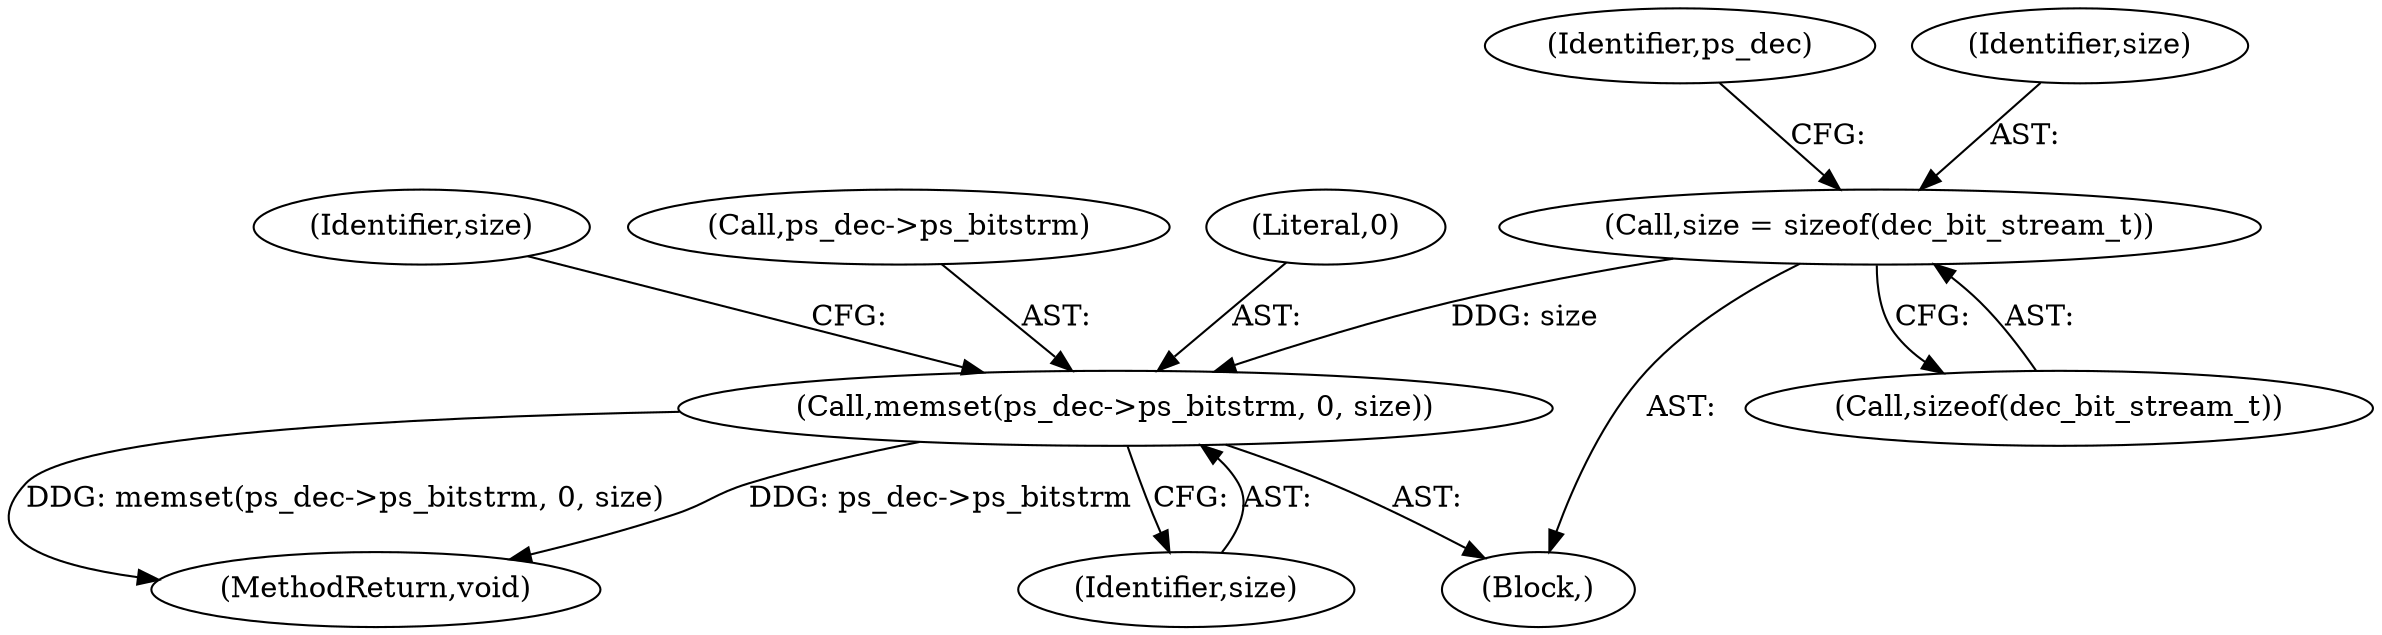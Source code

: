 digraph "0_Android_ecf6c7ce6d5a22d52160698aab44fc234c63291a@API" {
"1000202" [label="(Call,memset(ps_dec->ps_bitstrm, 0, size))"];
"1000198" [label="(Call,size = sizeof(dec_bit_stream_t))"];
"1000209" [label="(Identifier,size)"];
"1000203" [label="(Call,ps_dec->ps_bitstrm)"];
"1000204" [label="(Identifier,ps_dec)"];
"1000121" [label="(Block,)"];
"1000198" [label="(Call,size = sizeof(dec_bit_stream_t))"];
"1000202" [label="(Call,memset(ps_dec->ps_bitstrm, 0, size))"];
"1000206" [label="(Literal,0)"];
"1000956" [label="(MethodReturn,void)"];
"1000199" [label="(Identifier,size)"];
"1000207" [label="(Identifier,size)"];
"1000200" [label="(Call,sizeof(dec_bit_stream_t))"];
"1000202" -> "1000121"  [label="AST: "];
"1000202" -> "1000207"  [label="CFG: "];
"1000203" -> "1000202"  [label="AST: "];
"1000206" -> "1000202"  [label="AST: "];
"1000207" -> "1000202"  [label="AST: "];
"1000209" -> "1000202"  [label="CFG: "];
"1000202" -> "1000956"  [label="DDG: ps_dec->ps_bitstrm"];
"1000202" -> "1000956"  [label="DDG: memset(ps_dec->ps_bitstrm, 0, size)"];
"1000198" -> "1000202"  [label="DDG: size"];
"1000198" -> "1000121"  [label="AST: "];
"1000198" -> "1000200"  [label="CFG: "];
"1000199" -> "1000198"  [label="AST: "];
"1000200" -> "1000198"  [label="AST: "];
"1000204" -> "1000198"  [label="CFG: "];
}
